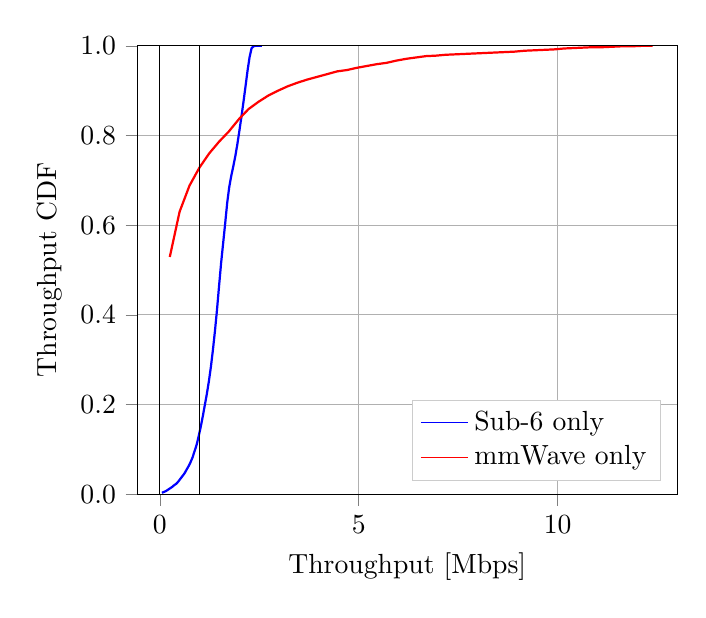 % This file was created by matplotlib2tikz v0.6.18.
\begin{tikzpicture}

\begin{axis}[
legend cell align={left},
legend entries={{Sub-6 only},{mmWave only}},
legend style={at={(0.97,0.03)}, anchor=south east, draw=white!80.0!black},
tick align=outside,
tick pos=left,
x grid style={white!69.02!black},
xlabel={Throughput [Mbps]},
xmajorgrids,
xmin=-0.565, xmax=13.004,
xtick={-5,0,5,10,15},
xticklabels={$-5$,$0$,$5$,$10$,$15$},
y grid style={white!69.02!black},
ylabel={Throughput CDF},
ymajorgrids,
ymin=0, ymax=1,
ytick={0,0.2,0.4,0.6,0.8,1},
yticklabels={$0.0$,$0.2$,$0.4$,$0.6$,$0.8$,$1.0$}
]
\addlegendimage{no markers, blue}
\addlegendimage{no markers, red}
\addplot [thick, blue]
table [row sep=\\]{%
0.052	0.003 \\
0.103	0.005 \\
0.155	0.007 \\
0.206	0.01 \\
0.257	0.013 \\
0.308	0.016 \\
0.359	0.02 \\
0.411	0.023 \\
0.462	0.028 \\
0.513	0.034 \\
0.564	0.04 \\
0.616	0.046 \\
0.667	0.054 \\
0.718	0.062 \\
0.769	0.071 \\
0.821	0.082 \\
0.872	0.096 \\
0.923	0.11 \\
0.974	0.129 \\
1.026	0.15 \\
1.077	0.173 \\
1.128	0.198 \\
1.179	0.223 \\
1.23	0.251 \\
1.282	0.284 \\
1.333	0.322 \\
1.384	0.364 \\
1.435	0.411 \\
1.487	0.464 \\
1.538	0.515 \\
1.589	0.559 \\
1.64	0.603 \\
1.692	0.65 \\
1.743	0.685 \\
1.794	0.71 \\
1.845	0.731 \\
1.896	0.754 \\
1.948	0.781 \\
1.999	0.811 \\
2.05	0.842 \\
2.101	0.875 \\
2.153	0.91 \\
2.204	0.945 \\
2.255	0.975 \\
2.306	0.995 \\
2.358	0.999 \\
2.409	1.0 \\
2.46	1.0 \\
2.511	1.0 \\
2.562	1 \\
};
\addplot [thick, red]
table [row sep=\\]{%
0.248	0.529 \\
0.495	0.63 \\
0.743	0.688 \\
0.991	0.728 \\
1.239	0.76 \\
1.486	0.786 \\
1.734	0.809 \\
1.982	0.836 \\
2.23	0.859 \\
2.477	0.875 \\
2.725	0.889 \\
2.973	0.9 \\
3.221	0.91 \\
3.468	0.918 \\
3.716	0.925 \\
3.964	0.931 \\
4.212	0.937 \\
4.459	0.943 \\
4.707	0.946 \\
4.955	0.951 \\
5.203	0.955 \\
5.45	0.959 \\
5.698	0.962 \\
5.946	0.967 \\
6.193	0.971 \\
6.441	0.974 \\
6.689	0.977 \\
6.937	0.978 \\
7.184	0.98 \\
7.432	0.981 \\
7.68	0.982 \\
7.928	0.983 \\
8.175	0.984 \\
8.423	0.985 \\
8.671	0.986 \\
8.919	0.987 \\
9.166	0.989 \\
9.414	0.99 \\
9.662	0.991 \\
9.91	0.992 \\
10.157	0.994 \\
10.405	0.995 \\
10.653	0.996 \\
10.901	0.997 \\
11.148	0.997 \\
11.396	0.998 \\
11.644	0.999 \\
11.891	0.999 \\
12.139	1.0 \\
12.387	1 \\
};
\path [draw=black, fill opacity=0] (axis cs:0,0)
--(axis cs:0,1);

\path [draw=black, fill opacity=0] (axis cs:1,0)
--(axis cs:1,1);

\path [draw=black, fill opacity=0] (axis cs:-0.565,0)
--(axis cs:13.004,0);

\path [draw=black, fill opacity=0] (axis cs:-0.565,1)
--(axis cs:13.004,1);

\end{axis}

\end{tikzpicture}